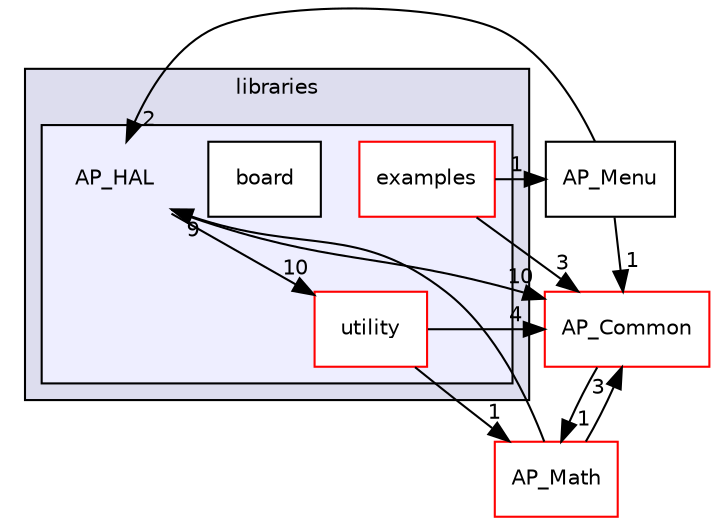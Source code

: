 digraph "libraries/AP_HAL" {
  compound=true
  node [ fontsize="10", fontname="Helvetica"];
  edge [ labelfontsize="10", labelfontname="Helvetica"];
  subgraph clusterdir_bc0718b08fb2015b8e59c47b2805f60c {
    graph [ bgcolor="#ddddee", pencolor="black", label="libraries" fontname="Helvetica", fontsize="10", URL="dir_bc0718b08fb2015b8e59c47b2805f60c.html"]
  subgraph clusterdir_1cbc10423b2512b31103883361e0123b {
    graph [ bgcolor="#eeeeff", pencolor="black", label="" URL="dir_1cbc10423b2512b31103883361e0123b.html"];
    dir_1cbc10423b2512b31103883361e0123b [shape=plaintext label="AP_HAL"];
    dir_6b483a0039f8501ba285fd751265afb7 [shape=box label="board" color="black" fillcolor="white" style="filled" URL="dir_6b483a0039f8501ba285fd751265afb7.html"];
    dir_f7f5157e56f55124705528a97fcdff61 [shape=box label="examples" color="red" fillcolor="white" style="filled" URL="dir_f7f5157e56f55124705528a97fcdff61.html"];
    dir_a697c6c5999ea8f00a7bd1c4d780a058 [shape=box label="utility" color="red" fillcolor="white" style="filled" URL="dir_a697c6c5999ea8f00a7bd1c4d780a058.html"];
  }
  }
  dir_5c7c13415f99a980aec00933a5499141 [shape=box label="AP_Menu" URL="dir_5c7c13415f99a980aec00933a5499141.html"];
  dir_93fb9127672489656ce87df72f6e986d [shape=box label="AP_Math" fillcolor="white" style="filled" color="red" URL="dir_93fb9127672489656ce87df72f6e986d.html"];
  dir_df3f4256615fd4197927a84a019a8bd8 [shape=box label="AP_Common" fillcolor="white" style="filled" color="red" URL="dir_df3f4256615fd4197927a84a019a8bd8.html"];
  dir_5c7c13415f99a980aec00933a5499141->dir_1cbc10423b2512b31103883361e0123b [headlabel="2", labeldistance=1.5 headhref="dir_000107_000057.html"];
  dir_5c7c13415f99a980aec00933a5499141->dir_df3f4256615fd4197927a84a019a8bd8 [headlabel="1", labeldistance=1.5 headhref="dir_000107_000036.html"];
  dir_1cbc10423b2512b31103883361e0123b->dir_a697c6c5999ea8f00a7bd1c4d780a058 [headlabel="10", labeldistance=1.5 headhref="dir_000057_000075.html"];
  dir_1cbc10423b2512b31103883361e0123b->dir_df3f4256615fd4197927a84a019a8bd8 [headlabel="10", labeldistance=1.5 headhref="dir_000057_000036.html"];
  dir_93fb9127672489656ce87df72f6e986d->dir_1cbc10423b2512b31103883361e0123b [headlabel="9", labeldistance=1.5 headhref="dir_000098_000057.html"];
  dir_93fb9127672489656ce87df72f6e986d->dir_df3f4256615fd4197927a84a019a8bd8 [headlabel="3", labeldistance=1.5 headhref="dir_000098_000036.html"];
  dir_a697c6c5999ea8f00a7bd1c4d780a058->dir_93fb9127672489656ce87df72f6e986d [headlabel="1", labeldistance=1.5 headhref="dir_000075_000098.html"];
  dir_a697c6c5999ea8f00a7bd1c4d780a058->dir_df3f4256615fd4197927a84a019a8bd8 [headlabel="4", labeldistance=1.5 headhref="dir_000075_000036.html"];
  dir_f7f5157e56f55124705528a97fcdff61->dir_5c7c13415f99a980aec00933a5499141 [headlabel="1", labeldistance=1.5 headhref="dir_000063_000107.html"];
  dir_f7f5157e56f55124705528a97fcdff61->dir_df3f4256615fd4197927a84a019a8bd8 [headlabel="3", labeldistance=1.5 headhref="dir_000063_000036.html"];
  dir_df3f4256615fd4197927a84a019a8bd8->dir_93fb9127672489656ce87df72f6e986d [headlabel="1", labeldistance=1.5 headhref="dir_000036_000098.html"];
}

